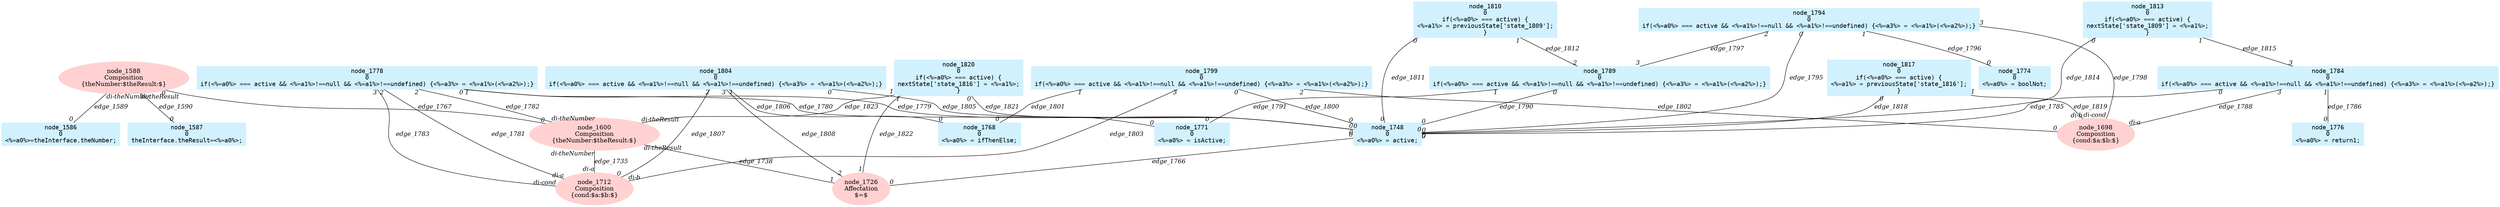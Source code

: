 digraph g{node_1588 [shape=ellipse, style=filled, color="#ffd1d1", label="node_1588
Composition
{theNumber:$theResult:$}" ]
node_1600 [shape=ellipse, style=filled, color="#ffd1d1", label="node_1600
Composition
{theNumber:$theResult:$}" ]
node_1698 [shape=ellipse, style=filled, color="#ffd1d1", label="node_1698
Composition
{cond:$a:$b:$}" ]
node_1712 [shape=ellipse, style=filled, color="#ffd1d1", label="node_1712
Composition
{cond:$a:$b:$}" ]
node_1726 [shape=ellipse, style=filled, color="#ffd1d1", label="node_1726
Affectation
$=$" ]
node_1586 [shape=box, style=filled, color="#d1f1ff", fontname="Courier", label="node_1586
0
<%=a0%>=theInterface.theNumber;
" ]
node_1587 [shape=box, style=filled, color="#d1f1ff", fontname="Courier", label="node_1587
0
theInterface.theResult=<%=a0%>;
" ]
node_1748 [shape=box, style=filled, color="#d1f1ff", fontname="Courier", label="node_1748
0
<%=a0%> = active;
" ]
node_1768 [shape=box, style=filled, color="#d1f1ff", fontname="Courier", label="node_1768
0
<%=a0%> = ifThenElse;
" ]
node_1771 [shape=box, style=filled, color="#d1f1ff", fontname="Courier", label="node_1771
0
<%=a0%> = isActive;
" ]
node_1774 [shape=box, style=filled, color="#d1f1ff", fontname="Courier", label="node_1774
0
<%=a0%> = boolNot;
" ]
node_1776 [shape=box, style=filled, color="#d1f1ff", fontname="Courier", label="node_1776
0
<%=a0%> = return1;
" ]
node_1778 [shape=box, style=filled, color="#d1f1ff", fontname="Courier", label="node_1778
0
if(<%=a0%> === active && <%=a1%>!==null && <%=a1%>!==undefined) {<%=a3%> = <%=a1%>(<%=a2%>);}
" ]
node_1784 [shape=box, style=filled, color="#d1f1ff", fontname="Courier", label="node_1784
0
if(<%=a0%> === active && <%=a1%>!==null && <%=a1%>!==undefined) {<%=a3%> = <%=a1%>(<%=a2%>);}
" ]
node_1789 [shape=box, style=filled, color="#d1f1ff", fontname="Courier", label="node_1789
0
if(<%=a0%> === active && <%=a1%>!==null && <%=a1%>!==undefined) {<%=a3%> = <%=a1%>(<%=a2%>);}
" ]
node_1794 [shape=box, style=filled, color="#d1f1ff", fontname="Courier", label="node_1794
0
if(<%=a0%> === active && <%=a1%>!==null && <%=a1%>!==undefined) {<%=a3%> = <%=a1%>(<%=a2%>);}
" ]
node_1799 [shape=box, style=filled, color="#d1f1ff", fontname="Courier", label="node_1799
0
if(<%=a0%> === active && <%=a1%>!==null && <%=a1%>!==undefined) {<%=a3%> = <%=a1%>(<%=a2%>);}
" ]
node_1804 [shape=box, style=filled, color="#d1f1ff", fontname="Courier", label="node_1804
0
if(<%=a0%> === active && <%=a1%>!==null && <%=a1%>!==undefined) {<%=a3%> = <%=a1%>(<%=a2%>);}
" ]
node_1810 [shape=box, style=filled, color="#d1f1ff", fontname="Courier", label="node_1810
0
if(<%=a0%> === active) {
<%=a1%> = previousState['state_1809'];
}
" ]
node_1813 [shape=box, style=filled, color="#d1f1ff", fontname="Courier", label="node_1813
0
if(<%=a0%> === active) {
nextState['state_1809'] = <%=a1%>;
}
" ]
node_1817 [shape=box, style=filled, color="#d1f1ff", fontname="Courier", label="node_1817
0
if(<%=a0%> === active) {
<%=a1%> = previousState['state_1816'];
}
" ]
node_1820 [shape=box, style=filled, color="#d1f1ff", fontname="Courier", label="node_1820
0
if(<%=a0%> === active) {
nextState['state_1816'] = <%=a1%>;
}
" ]
node_1588 -> node_1586 [dir=none, arrowHead=none, fontname="Times-Italic", label="edge_1589",  headlabel="0", taillabel="di-theNumber" ]
node_1588 -> node_1587 [dir=none, arrowHead=none, fontname="Times-Italic", label="edge_1590",  headlabel="0", taillabel="di-theResult" ]
node_1600 -> node_1712 [dir=none, arrowHead=none, fontname="Times-Italic", label="edge_1735",  headlabel="di-a", taillabel="di-theNumber" ]
node_1600 -> node_1726 [dir=none, arrowHead=none, fontname="Times-Italic", label="edge_1738",  headlabel="1", taillabel="di-theResult" ]
node_1748 -> node_1726 [dir=none, arrowHead=none, fontname="Times-Italic", label="edge_1766",  headlabel="0", taillabel="0" ]
node_1588 -> node_1600 [dir=none, arrowHead=none, fontname="Times-Italic", label="edge_1767",  headlabel="0", taillabel="0" ]
node_1778 -> node_1748 [dir=none, arrowHead=none, fontname="Times-Italic", label="edge_1779",  headlabel="0", taillabel="0" ]
node_1778 -> node_1771 [dir=none, arrowHead=none, fontname="Times-Italic", label="edge_1780",  headlabel="0", taillabel="1" ]
node_1778 -> node_1712 [dir=none, arrowHead=none, fontname="Times-Italic", label="edge_1781",  headlabel="di-a", taillabel="2" ]
node_1778 -> node_1600 [dir=none, arrowHead=none, fontname="Times-Italic", label="edge_1782",  headlabel="di-theNumber", taillabel="2" ]
node_1778 -> node_1712 [dir=none, arrowHead=none, fontname="Times-Italic", label="edge_1783",  headlabel="di-cond", taillabel="3" ]
node_1784 -> node_1748 [dir=none, arrowHead=none, fontname="Times-Italic", label="edge_1785",  headlabel="0", taillabel="0" ]
node_1784 -> node_1776 [dir=none, arrowHead=none, fontname="Times-Italic", label="edge_1786",  headlabel="0", taillabel="1" ]
node_1784 -> node_1698 [dir=none, arrowHead=none, fontname="Times-Italic", label="edge_1788",  headlabel="di-a", taillabel="3" ]
node_1789 -> node_1748 [dir=none, arrowHead=none, fontname="Times-Italic", label="edge_1790",  headlabel="0", taillabel="0" ]
node_1789 -> node_1771 [dir=none, arrowHead=none, fontname="Times-Italic", label="edge_1791",  headlabel="0", taillabel="1" ]
node_1794 -> node_1748 [dir=none, arrowHead=none, fontname="Times-Italic", label="edge_1795",  headlabel="0", taillabel="0" ]
node_1794 -> node_1774 [dir=none, arrowHead=none, fontname="Times-Italic", label="edge_1796",  headlabel="0", taillabel="1" ]
node_1794 -> node_1789 [dir=none, arrowHead=none, fontname="Times-Italic", label="edge_1797",  headlabel="3", taillabel="2" ]
node_1794 -> node_1698 [dir=none, arrowHead=none, fontname="Times-Italic", label="edge_1798",  headlabel="di-cond", taillabel="3" ]
node_1799 -> node_1748 [dir=none, arrowHead=none, fontname="Times-Italic", label="edge_1800",  headlabel="0", taillabel="0" ]
node_1799 -> node_1768 [dir=none, arrowHead=none, fontname="Times-Italic", label="edge_1801",  headlabel="0", taillabel="1" ]
node_1799 -> node_1698 [dir=none, arrowHead=none, fontname="Times-Italic", label="edge_1802",  headlabel="0", taillabel="2" ]
node_1799 -> node_1712 [dir=none, arrowHead=none, fontname="Times-Italic", label="edge_1803",  headlabel="di-b", taillabel="3" ]
node_1804 -> node_1748 [dir=none, arrowHead=none, fontname="Times-Italic", label="edge_1805",  headlabel="0", taillabel="0" ]
node_1804 -> node_1768 [dir=none, arrowHead=none, fontname="Times-Italic", label="edge_1806",  headlabel="0", taillabel="1" ]
node_1804 -> node_1712 [dir=none, arrowHead=none, fontname="Times-Italic", label="edge_1807",  headlabel="0", taillabel="2" ]
node_1804 -> node_1726 [dir=none, arrowHead=none, fontname="Times-Italic", label="edge_1808",  headlabel="2", taillabel="3" ]
node_1810 -> node_1748 [dir=none, arrowHead=none, fontname="Times-Italic", label="edge_1811",  headlabel="0", taillabel="0" ]
node_1810 -> node_1789 [dir=none, arrowHead=none, fontname="Times-Italic", label="edge_1812",  headlabel="2", taillabel="1" ]
node_1813 -> node_1748 [dir=none, arrowHead=none, fontname="Times-Italic", label="edge_1814",  headlabel="0", taillabel="0" ]
node_1813 -> node_1784 [dir=none, arrowHead=none, fontname="Times-Italic", label="edge_1815",  headlabel="3", taillabel="1" ]
node_1817 -> node_1748 [dir=none, arrowHead=none, fontname="Times-Italic", label="edge_1818",  headlabel="0", taillabel="0" ]
node_1817 -> node_1698 [dir=none, arrowHead=none, fontname="Times-Italic", label="edge_1819",  headlabel="di-b", taillabel="1" ]
node_1820 -> node_1748 [dir=none, arrowHead=none, fontname="Times-Italic", label="edge_1821",  headlabel="0", taillabel="0" ]
node_1820 -> node_1726 [dir=none, arrowHead=none, fontname="Times-Italic", label="edge_1822",  headlabel="1", taillabel="1" ]
node_1820 -> node_1600 [dir=none, arrowHead=none, fontname="Times-Italic", label="edge_1823",  headlabel="di-theResult", taillabel="1" ]
}
